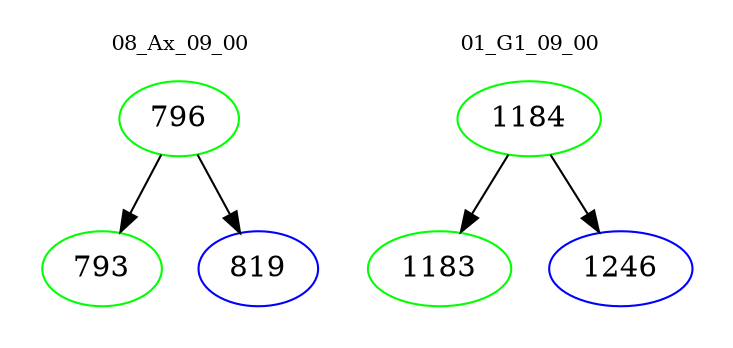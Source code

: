 digraph{
subgraph cluster_0 {
color = white
label = "08_Ax_09_00";
fontsize=10;
T0_796 [label="796", color="green"]
T0_796 -> T0_793 [color="black"]
T0_793 [label="793", color="green"]
T0_796 -> T0_819 [color="black"]
T0_819 [label="819", color="blue"]
}
subgraph cluster_1 {
color = white
label = "01_G1_09_00";
fontsize=10;
T1_1184 [label="1184", color="green"]
T1_1184 -> T1_1183 [color="black"]
T1_1183 [label="1183", color="green"]
T1_1184 -> T1_1246 [color="black"]
T1_1246 [label="1246", color="blue"]
}
}
